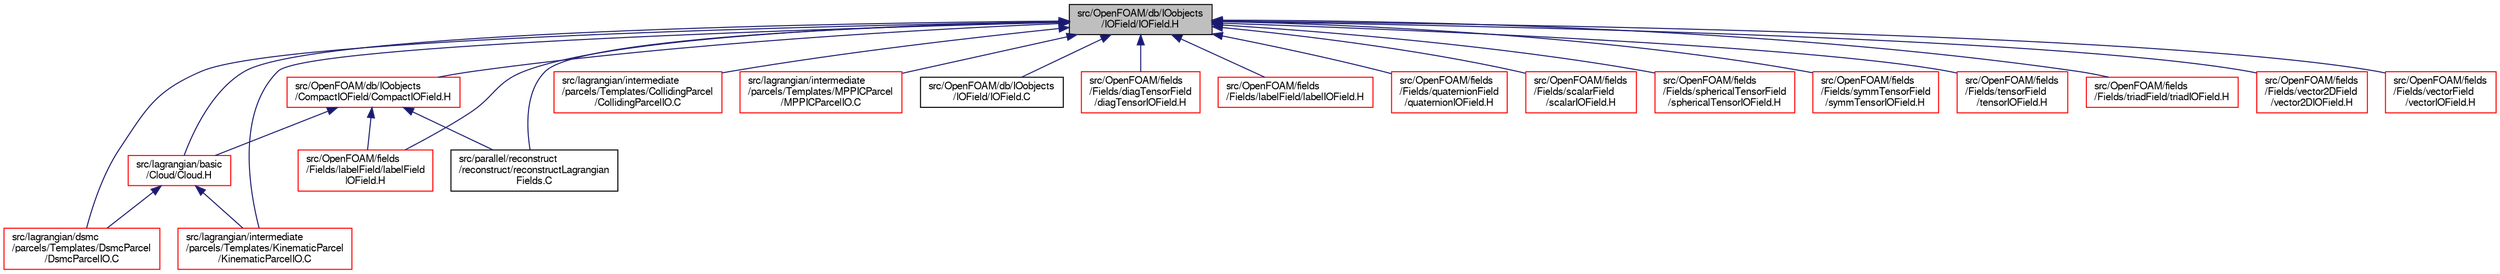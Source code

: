 digraph "src/OpenFOAM/db/IOobjects/IOField/IOField.H"
{
  bgcolor="transparent";
  edge [fontname="FreeSans",fontsize="10",labelfontname="FreeSans",labelfontsize="10"];
  node [fontname="FreeSans",fontsize="10",shape=record];
  Node91 [label="src/OpenFOAM/db/IOobjects\l/IOField/IOField.H",height=0.2,width=0.4,color="black", fillcolor="grey75", style="filled", fontcolor="black"];
  Node91 -> Node92 [dir="back",color="midnightblue",fontsize="10",style="solid",fontname="FreeSans"];
  Node92 [label="src/lagrangian/basic\l/Cloud/Cloud.H",height=0.2,width=0.4,color="red",URL="$a04847.html"];
  Node92 -> Node131 [dir="back",color="midnightblue",fontsize="10",style="solid",fontname="FreeSans"];
  Node131 [label="src/lagrangian/dsmc\l/parcels/Templates/DsmcParcel\l/DsmcParcelIO.C",height=0.2,width=0.4,color="red",URL="$a05060.html"];
  Node92 -> Node178 [dir="back",color="midnightblue",fontsize="10",style="solid",fontname="FreeSans"];
  Node178 [label="src/lagrangian/intermediate\l/parcels/Templates/KinematicParcel\l/KinematicParcelIO.C",height=0.2,width=0.4,color="red",URL="$a05447.html"];
  Node91 -> Node131 [dir="back",color="midnightblue",fontsize="10",style="solid",fontname="FreeSans"];
  Node91 -> Node175 [dir="back",color="midnightblue",fontsize="10",style="solid",fontname="FreeSans"];
  Node175 [label="src/lagrangian/intermediate\l/parcels/Templates/CollidingParcel\l/CollidingParcelIO.C",height=0.2,width=0.4,color="red",URL="$a05402.html"];
  Node91 -> Node178 [dir="back",color="midnightblue",fontsize="10",style="solid",fontname="FreeSans"];
  Node91 -> Node183 [dir="back",color="midnightblue",fontsize="10",style="solid",fontname="FreeSans"];
  Node183 [label="src/lagrangian/intermediate\l/parcels/Templates/MPPICParcel\l/MPPICParcelIO.C",height=0.2,width=0.4,color="red",URL="$a05462.html"];
  Node91 -> Node236 [dir="back",color="midnightblue",fontsize="10",style="solid",fontname="FreeSans"];
  Node236 [label="src/OpenFOAM/db/IOobjects\l/CompactIOField/CompactIOField.H",height=0.2,width=0.4,color="red",URL="$a09011.html"];
  Node236 -> Node92 [dir="back",color="midnightblue",fontsize="10",style="solid",fontname="FreeSans"];
  Node236 -> Node240 [dir="back",color="midnightblue",fontsize="10",style="solid",fontname="FreeSans"];
  Node240 [label="src/OpenFOAM/fields\l/Fields/labelField/labelField\lIOField.H",height=0.2,width=0.4,color="red",URL="$a09620.html"];
  Node236 -> Node255 [dir="back",color="midnightblue",fontsize="10",style="solid",fontname="FreeSans"];
  Node255 [label="src/parallel/reconstruct\l/reconstruct/reconstructLagrangian\lFields.C",height=0.2,width=0.4,color="black",URL="$a13091.html"];
  Node91 -> Node257 [dir="back",color="midnightblue",fontsize="10",style="solid",fontname="FreeSans"];
  Node257 [label="src/OpenFOAM/db/IOobjects\l/IOField/IOField.C",height=0.2,width=0.4,color="black",URL="$a09029.html"];
  Node91 -> Node258 [dir="back",color="midnightblue",fontsize="10",style="solid",fontname="FreeSans"];
  Node258 [label="src/OpenFOAM/fields\l/Fields/diagTensorField\l/diagTensorIOField.H",height=0.2,width=0.4,color="red",URL="$a09557.html"];
  Node91 -> Node240 [dir="back",color="midnightblue",fontsize="10",style="solid",fontname="FreeSans"];
  Node91 -> Node260 [dir="back",color="midnightblue",fontsize="10",style="solid",fontname="FreeSans"];
  Node260 [label="src/OpenFOAM/fields\l/Fields/labelField/labelIOField.H",height=0.2,width=0.4,color="red",URL="$a09626.html"];
  Node91 -> Node264 [dir="back",color="midnightblue",fontsize="10",style="solid",fontname="FreeSans"];
  Node264 [label="src/OpenFOAM/fields\l/Fields/quaternionField\l/quaternionIOField.H",height=0.2,width=0.4,color="red",URL="$a09650.html"];
  Node91 -> Node266 [dir="back",color="midnightblue",fontsize="10",style="solid",fontname="FreeSans"];
  Node266 [label="src/OpenFOAM/fields\l/Fields/scalarField\l/scalarIOField.H",height=0.2,width=0.4,color="red",URL="$a09668.html"];
  Node91 -> Node280 [dir="back",color="midnightblue",fontsize="10",style="solid",fontname="FreeSans"];
  Node280 [label="src/OpenFOAM/fields\l/Fields/sphericalTensorField\l/sphericalTensorIOField.H",height=0.2,width=0.4,color="red",URL="$a09686.html"];
  Node91 -> Node282 [dir="back",color="midnightblue",fontsize="10",style="solid",fontname="FreeSans"];
  Node282 [label="src/OpenFOAM/fields\l/Fields/symmTensorField\l/symmTensorIOField.H",height=0.2,width=0.4,color="red",URL="$a09704.html"];
  Node91 -> Node284 [dir="back",color="midnightblue",fontsize="10",style="solid",fontname="FreeSans"];
  Node284 [label="src/OpenFOAM/fields\l/Fields/tensorField\l/tensorIOField.H",height=0.2,width=0.4,color="red",URL="$a09728.html"];
  Node91 -> Node287 [dir="back",color="midnightblue",fontsize="10",style="solid",fontname="FreeSans"];
  Node287 [label="src/OpenFOAM/fields\l/Fields/triadField/triadIOField.H",height=0.2,width=0.4,color="red",URL="$a09755.html"];
  Node91 -> Node289 [dir="back",color="midnightblue",fontsize="10",style="solid",fontname="FreeSans"];
  Node289 [label="src/OpenFOAM/fields\l/Fields/vector2DField\l/vector2DIOField.H",height=0.2,width=0.4,color="red",URL="$a09779.html"];
  Node91 -> Node291 [dir="back",color="midnightblue",fontsize="10",style="solid",fontname="FreeSans"];
  Node291 [label="src/OpenFOAM/fields\l/Fields/vectorField\l/vectorIOField.H",height=0.2,width=0.4,color="red",URL="$a09794.html"];
  Node91 -> Node255 [dir="back",color="midnightblue",fontsize="10",style="solid",fontname="FreeSans"];
}
